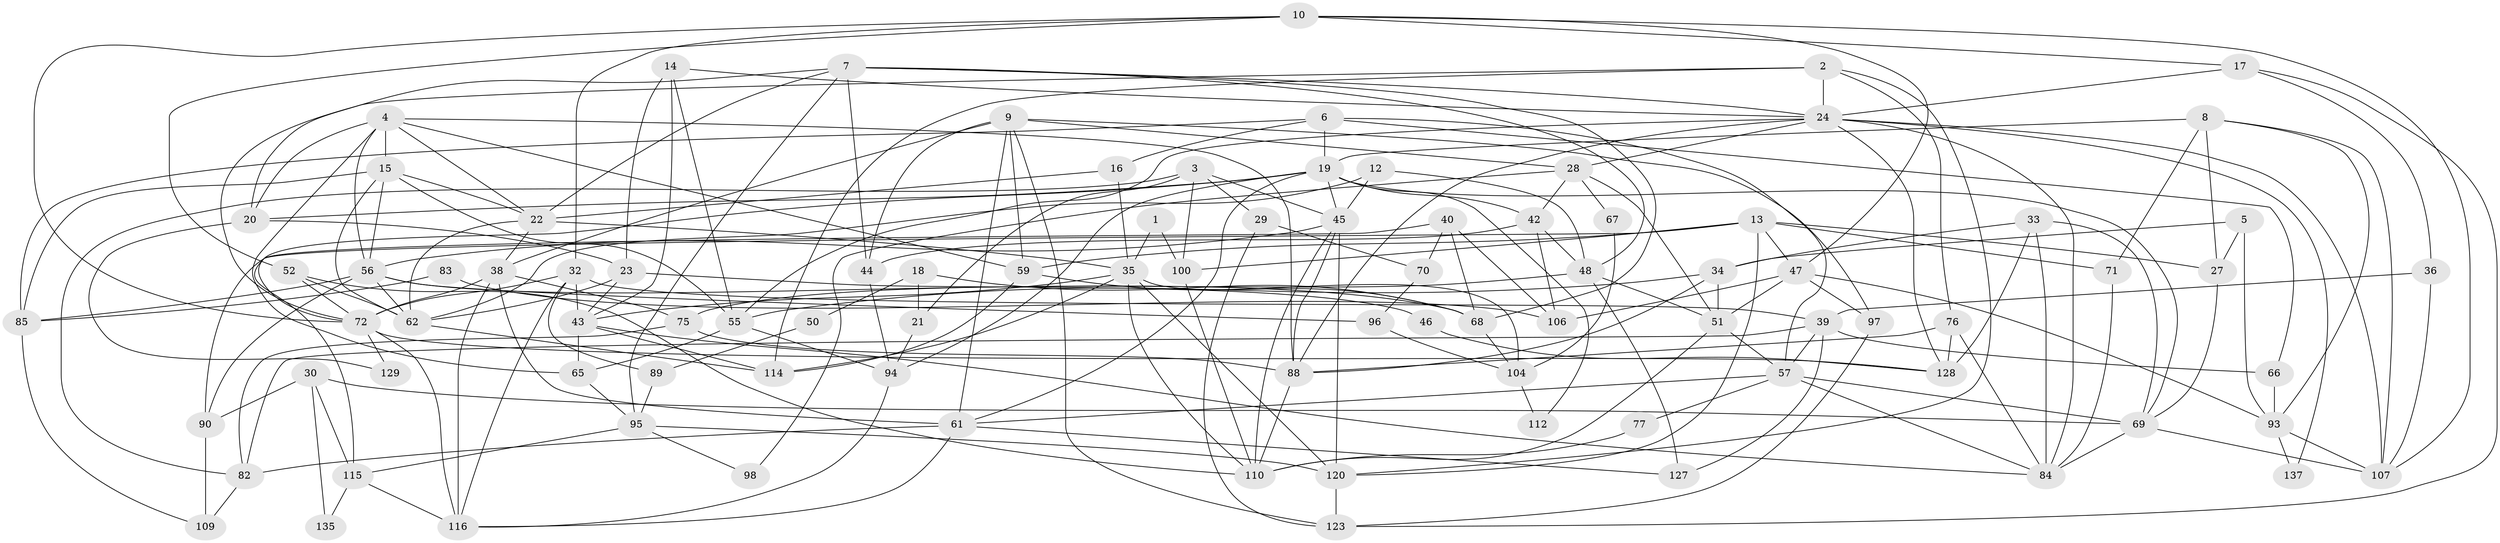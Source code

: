// Generated by graph-tools (version 1.1) at 2025/23/03/03/25 07:23:58]
// undirected, 92 vertices, 224 edges
graph export_dot {
graph [start="1"]
  node [color=gray90,style=filled];
  1;
  2 [super="+11"];
  3 [super="+78"];
  4 [super="+41"];
  5;
  6 [super="+25"];
  7 [super="+31"];
  8;
  9 [super="+101"];
  10 [super="+64"];
  12;
  13 [super="+60"];
  14 [super="+121"];
  15 [super="+26"];
  16;
  17;
  18;
  19 [super="+118"];
  20;
  21;
  22 [super="+73"];
  23 [super="+86"];
  24 [super="+37"];
  27 [super="+108"];
  28;
  29;
  30 [super="+49"];
  32 [super="+79"];
  33 [super="+126"];
  34;
  35 [super="+58"];
  36;
  38 [super="+91"];
  39 [super="+117"];
  40 [super="+53"];
  42 [super="+81"];
  43 [super="+103"];
  44;
  45 [super="+125"];
  46;
  47 [super="+54"];
  48 [super="+122"];
  50;
  51 [super="+87"];
  52;
  55 [super="+99"];
  56;
  57 [super="+119"];
  59;
  61 [super="+63"];
  62 [super="+92"];
  65 [super="+74"];
  66;
  67;
  68 [super="+111"];
  69 [super="+134"];
  70;
  71;
  72 [super="+124"];
  75;
  76 [super="+80"];
  77;
  82;
  83;
  84;
  85 [super="+133"];
  88 [super="+102"];
  89;
  90;
  93 [super="+105"];
  94 [super="+136"];
  95 [super="+131"];
  96;
  97;
  98;
  100;
  104;
  106;
  107 [super="+113"];
  109;
  110 [super="+132"];
  112;
  114;
  115;
  116 [super="+130"];
  120;
  123;
  127;
  128;
  129;
  135;
  137;
  1 -- 100;
  1 -- 35;
  2 -- 120;
  2 -- 24;
  2 -- 76;
  2 -- 114;
  2 -- 72;
  3 -- 100;
  3 -- 21;
  3 -- 82;
  3 -- 29;
  3 -- 45;
  4 -- 56;
  4 -- 15;
  4 -- 59;
  4 -- 20;
  4 -- 22;
  4 -- 88;
  4 -- 65;
  5 -- 93;
  5 -- 34;
  5 -- 27;
  6 -- 16;
  6 -- 19;
  6 -- 57;
  6 -- 66;
  6 -- 85;
  7 -- 44;
  7 -- 48;
  7 -- 68;
  7 -- 24;
  7 -- 95;
  7 -- 20;
  7 -- 22;
  8 -- 93;
  8 -- 27;
  8 -- 71;
  8 -- 107;
  8 -- 19;
  9 -- 38;
  9 -- 28;
  9 -- 44;
  9 -- 123;
  9 -- 59;
  9 -- 97;
  9 -- 61;
  10 -- 17;
  10 -- 52;
  10 -- 32;
  10 -- 107;
  10 -- 47;
  10 -- 72;
  12 -- 45;
  12 -- 62;
  12 -- 48;
  13 -- 120;
  13 -- 27;
  13 -- 90;
  13 -- 100;
  13 -- 59;
  13 -- 71;
  13 -- 47;
  14 -- 43;
  14 -- 24;
  14 -- 55;
  14 -- 23;
  15 -- 85;
  15 -- 55;
  15 -- 56;
  15 -- 62;
  15 -- 22;
  16 -- 22;
  16 -- 35;
  17 -- 123;
  17 -- 36;
  17 -- 24;
  18 -- 21;
  18 -- 68;
  18 -- 50;
  19 -- 45;
  19 -- 72;
  19 -- 20;
  19 -- 69;
  19 -- 112;
  19 -- 42;
  19 -- 61;
  19 -- 94;
  20 -- 23;
  20 -- 129;
  21 -- 94;
  22 -- 62;
  22 -- 35;
  22 -- 38;
  23 -- 62;
  23 -- 43;
  23 -- 46;
  24 -- 84;
  24 -- 88;
  24 -- 55;
  24 -- 137;
  24 -- 128;
  24 -- 28;
  24 -- 107;
  27 -- 69;
  28 -- 51;
  28 -- 67;
  28 -- 98;
  28 -- 42;
  29 -- 123;
  29 -- 70;
  30 -- 115;
  30 -- 135;
  30 -- 90;
  30 -- 69;
  32 -- 116;
  32 -- 89;
  32 -- 39;
  32 -- 43;
  32 -- 72;
  33 -- 69;
  33 -- 128;
  33 -- 34;
  33 -- 84;
  34 -- 88;
  34 -- 55;
  34 -- 51;
  35 -- 120;
  35 -- 43;
  35 -- 114;
  35 -- 104;
  35 -- 110;
  36 -- 39;
  36 -- 107;
  38 -- 116 [weight=2];
  38 -- 72;
  38 -- 75;
  38 -- 61;
  39 -- 57;
  39 -- 66;
  39 -- 82;
  39 -- 127;
  40 -- 106;
  40 -- 115;
  40 -- 70;
  40 -- 68;
  42 -- 44;
  42 -- 48;
  42 -- 106;
  43 -- 84;
  43 -- 114;
  43 -- 65;
  44 -- 94;
  45 -- 56;
  45 -- 120;
  45 -- 88;
  45 -- 110;
  46 -- 128;
  47 -- 51;
  47 -- 97;
  47 -- 93 [weight=2];
  47 -- 106;
  48 -- 75;
  48 -- 127;
  48 -- 51;
  50 -- 89;
  51 -- 57;
  51 -- 110;
  52 -- 62;
  52 -- 110;
  52 -- 72;
  55 -- 65;
  55 -- 94;
  56 -- 90;
  56 -- 96;
  56 -- 62;
  56 -- 85;
  56 -- 68;
  57 -- 84;
  57 -- 61;
  57 -- 77;
  57 -- 69;
  59 -- 114;
  59 -- 68;
  61 -- 82;
  61 -- 116;
  61 -- 127;
  62 -- 114;
  65 -- 95;
  66 -- 93;
  67 -- 104;
  68 -- 104;
  69 -- 84;
  69 -- 107;
  70 -- 96;
  71 -- 84;
  72 -- 116;
  72 -- 128;
  72 -- 129;
  75 -- 82;
  75 -- 88;
  76 -- 84;
  76 -- 128;
  76 -- 88;
  77 -- 110;
  82 -- 109;
  83 -- 106;
  83 -- 85;
  85 -- 109;
  88 -- 110;
  89 -- 95;
  90 -- 109;
  93 -- 137;
  93 -- 107;
  94 -- 116;
  95 -- 98;
  95 -- 115;
  95 -- 120;
  96 -- 104;
  97 -- 123;
  100 -- 110;
  104 -- 112;
  115 -- 116;
  115 -- 135;
  120 -- 123;
}
